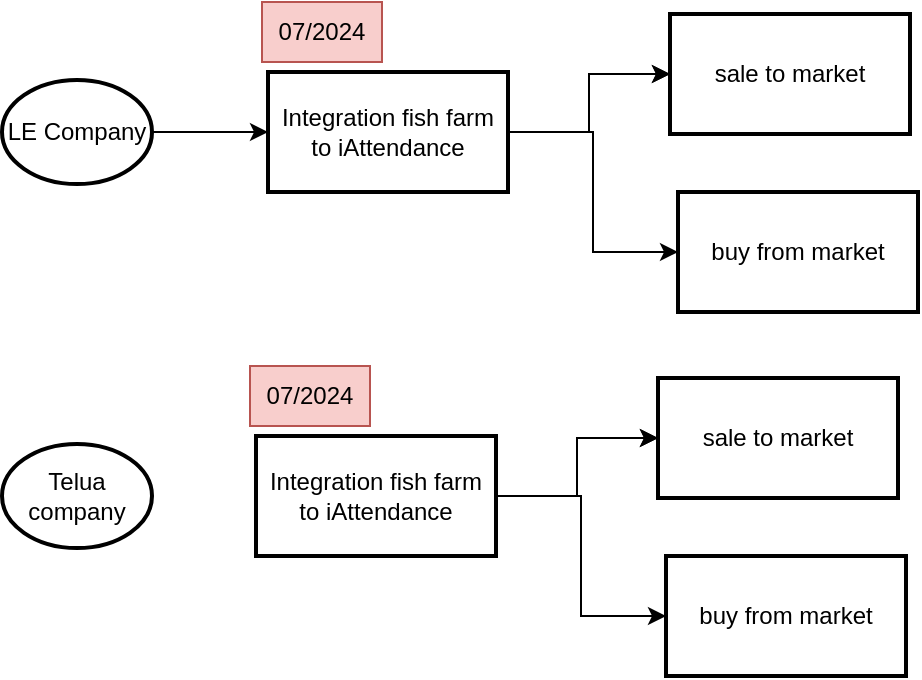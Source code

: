 <mxfile border="50" scale="3" compressed="false" locked="false" version="24.5.4" type="github">
  <diagram name="Blank" id="YmL12bMKpDGza6XwsDPr">
    <mxGraphModel dx="794" dy="452" grid="0" gridSize="10" guides="1" tooltips="1" connect="1" arrows="1" fold="1" page="0" pageScale="1" pageWidth="827" pageHeight="1169" background="none" math="1" shadow="0">
      <root>
        <mxCell id="X5NqExCQtvZxIxQ7pmgY-0" />
        <mxCell id="1" parent="X5NqExCQtvZxIxQ7pmgY-0" />
        <mxCell id="Izuh_7VSpfHUf3xHKSjE-6" value="" style="edgeStyle=orthogonalEdgeStyle;rounded=0;orthogonalLoop=1;jettySize=auto;html=1;" edge="1" parent="1" source="Izuh_7VSpfHUf3xHKSjE-1" target="Izuh_7VSpfHUf3xHKSjE-5">
          <mxGeometry relative="1" as="geometry" />
        </mxCell>
        <mxCell id="Izuh_7VSpfHUf3xHKSjE-1" value="LE Company" style="strokeWidth=2;html=1;shape=mxgraph.flowchart.start_2;whiteSpace=wrap;" vertex="1" parent="1">
          <mxGeometry x="128" y="180" width="75" height="52" as="geometry" />
        </mxCell>
        <mxCell id="Izuh_7VSpfHUf3xHKSjE-9" value="" style="edgeStyle=orthogonalEdgeStyle;rounded=0;orthogonalLoop=1;jettySize=auto;html=1;" edge="1" parent="1" source="Izuh_7VSpfHUf3xHKSjE-5" target="Izuh_7VSpfHUf3xHKSjE-8">
          <mxGeometry relative="1" as="geometry" />
        </mxCell>
        <mxCell id="Izuh_7VSpfHUf3xHKSjE-10" value="" style="edgeStyle=orthogonalEdgeStyle;rounded=0;orthogonalLoop=1;jettySize=auto;html=1;" edge="1" parent="1" source="Izuh_7VSpfHUf3xHKSjE-5" target="Izuh_7VSpfHUf3xHKSjE-8">
          <mxGeometry relative="1" as="geometry" />
        </mxCell>
        <mxCell id="Izuh_7VSpfHUf3xHKSjE-13" style="edgeStyle=orthogonalEdgeStyle;rounded=0;orthogonalLoop=1;jettySize=auto;html=1;entryX=0;entryY=0.5;entryDx=0;entryDy=0;" edge="1" parent="1" source="Izuh_7VSpfHUf3xHKSjE-5" target="Izuh_7VSpfHUf3xHKSjE-12">
          <mxGeometry relative="1" as="geometry" />
        </mxCell>
        <mxCell id="Izuh_7VSpfHUf3xHKSjE-5" value="Integration fish farm to iAttendance" style="whiteSpace=wrap;html=1;strokeWidth=2;" vertex="1" parent="1">
          <mxGeometry x="261" y="176" width="120" height="60" as="geometry" />
        </mxCell>
        <mxCell id="Izuh_7VSpfHUf3xHKSjE-7" value="07/2024" style="text;strokeColor=#b85450;align=center;fillColor=#f8cecc;html=1;verticalAlign=middle;whiteSpace=wrap;rounded=0;" vertex="1" parent="1">
          <mxGeometry x="258" y="141" width="60" height="30" as="geometry" />
        </mxCell>
        <mxCell id="Izuh_7VSpfHUf3xHKSjE-8" value="" style="whiteSpace=wrap;html=1;strokeWidth=2;" vertex="1" parent="1">
          <mxGeometry x="462" y="147" width="120" height="60" as="geometry" />
        </mxCell>
        <mxCell id="Izuh_7VSpfHUf3xHKSjE-11" value="sale to market" style="whiteSpace=wrap;html=1;strokeWidth=2;" vertex="1" parent="1">
          <mxGeometry x="462" y="147" width="120" height="60" as="geometry" />
        </mxCell>
        <mxCell id="Izuh_7VSpfHUf3xHKSjE-12" value="buy from market" style="whiteSpace=wrap;html=1;strokeWidth=2;" vertex="1" parent="1">
          <mxGeometry x="466" y="236" width="120" height="60" as="geometry" />
        </mxCell>
        <mxCell id="Izuh_7VSpfHUf3xHKSjE-14" value="Telua company" style="strokeWidth=2;html=1;shape=mxgraph.flowchart.start_2;whiteSpace=wrap;" vertex="1" parent="1">
          <mxGeometry x="128" y="362" width="75" height="52" as="geometry" />
        </mxCell>
        <mxCell id="Izuh_7VSpfHUf3xHKSjE-15" value="" style="edgeStyle=orthogonalEdgeStyle;rounded=0;orthogonalLoop=1;jettySize=auto;html=1;" edge="1" parent="1" source="Izuh_7VSpfHUf3xHKSjE-18" target="Izuh_7VSpfHUf3xHKSjE-20">
          <mxGeometry relative="1" as="geometry" />
        </mxCell>
        <mxCell id="Izuh_7VSpfHUf3xHKSjE-16" value="" style="edgeStyle=orthogonalEdgeStyle;rounded=0;orthogonalLoop=1;jettySize=auto;html=1;" edge="1" parent="1" source="Izuh_7VSpfHUf3xHKSjE-18" target="Izuh_7VSpfHUf3xHKSjE-20">
          <mxGeometry relative="1" as="geometry" />
        </mxCell>
        <mxCell id="Izuh_7VSpfHUf3xHKSjE-17" style="edgeStyle=orthogonalEdgeStyle;rounded=0;orthogonalLoop=1;jettySize=auto;html=1;entryX=0;entryY=0.5;entryDx=0;entryDy=0;" edge="1" parent="1" source="Izuh_7VSpfHUf3xHKSjE-18" target="Izuh_7VSpfHUf3xHKSjE-22">
          <mxGeometry relative="1" as="geometry" />
        </mxCell>
        <mxCell id="Izuh_7VSpfHUf3xHKSjE-18" value="Integration fish farm to iAttendance" style="whiteSpace=wrap;html=1;strokeWidth=2;" vertex="1" parent="1">
          <mxGeometry x="255" y="358" width="120" height="60" as="geometry" />
        </mxCell>
        <mxCell id="Izuh_7VSpfHUf3xHKSjE-19" value="07/2024" style="text;strokeColor=#b85450;align=center;fillColor=#f8cecc;html=1;verticalAlign=middle;whiteSpace=wrap;rounded=0;" vertex="1" parent="1">
          <mxGeometry x="252" y="323" width="60" height="30" as="geometry" />
        </mxCell>
        <mxCell id="Izuh_7VSpfHUf3xHKSjE-20" value="" style="whiteSpace=wrap;html=1;strokeWidth=2;" vertex="1" parent="1">
          <mxGeometry x="456" y="329" width="120" height="60" as="geometry" />
        </mxCell>
        <mxCell id="Izuh_7VSpfHUf3xHKSjE-21" value="sale to market" style="whiteSpace=wrap;html=1;strokeWidth=2;" vertex="1" parent="1">
          <mxGeometry x="456" y="329" width="120" height="60" as="geometry" />
        </mxCell>
        <mxCell id="Izuh_7VSpfHUf3xHKSjE-22" value="buy from market" style="whiteSpace=wrap;html=1;strokeWidth=2;" vertex="1" parent="1">
          <mxGeometry x="460" y="418" width="120" height="60" as="geometry" />
        </mxCell>
      </root>
    </mxGraphModel>
  </diagram>
</mxfile>
